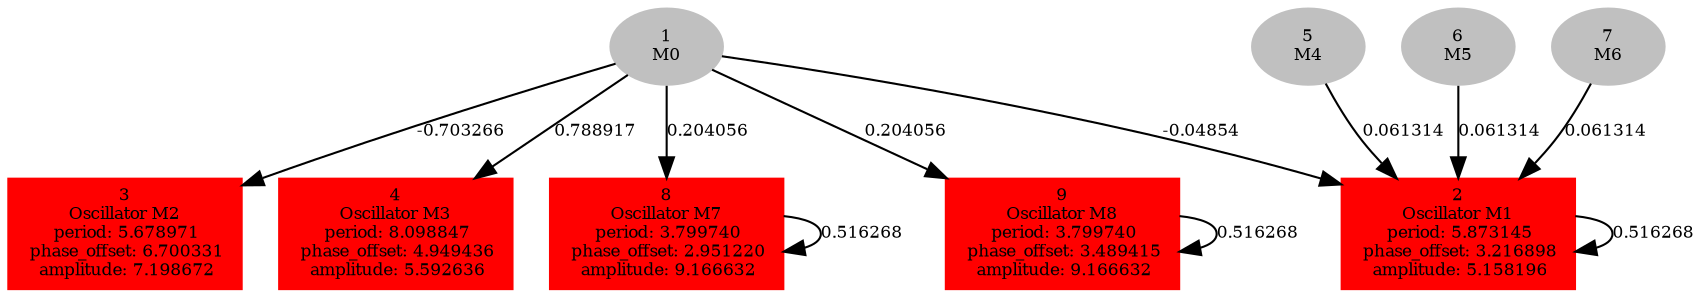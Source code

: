  digraph g{ forcelabels=true;
1[label=<1<BR/>M0>,color="grey",style=filled,fontsize=8];
2 [label=<2<BR />Oscillator M1<BR /> period: 5.873145<BR /> phase_offset: 3.216898<BR /> amplitude: 5.158196>, shape=box,color=red,style=filled,fontsize=8];3 [label=<3<BR />Oscillator M2<BR /> period: 5.678971<BR /> phase_offset: 6.700331<BR /> amplitude: 7.198672>, shape=box,color=red,style=filled,fontsize=8];4 [label=<4<BR />Oscillator M3<BR /> period: 8.098847<BR /> phase_offset: 4.949436<BR /> amplitude: 5.592636>, shape=box,color=red,style=filled,fontsize=8];5[label=<5<BR/>M4>,color="grey",style=filled,fontsize=8];
6[label=<6<BR/>M5>,color="grey",style=filled,fontsize=8];
7[label=<7<BR/>M6>,color="grey",style=filled,fontsize=8];
8 [label=<8<BR />Oscillator M7<BR /> period: 3.799740<BR /> phase_offset: 2.951220<BR /> amplitude: 9.166632>, shape=box,color=red,style=filled,fontsize=8];9 [label=<9<BR />Oscillator M8<BR /> period: 3.799740<BR /> phase_offset: 3.489415<BR /> amplitude: 9.166632>, shape=box,color=red,style=filled,fontsize=8];1 -> 2[label="-0.04854 ",fontsize="8"];
1 -> 3[label="-0.703266 ",fontsize="8"];
1 -> 4[label="0.788917 ",fontsize="8"];
1 -> 8[label="0.204056 ",fontsize="8"];
1 -> 9[label="0.204056 ",fontsize="8"];
2 -> 2[label="0.516268 ",fontsize="8"];
5 -> 2[label="0.061314 ",fontsize="8"];
6 -> 2[label="0.061314 ",fontsize="8"];
7 -> 2[label="0.061314 ",fontsize="8"];
8 -> 8[label="0.516268 ",fontsize="8"];
9 -> 9[label="0.516268 ",fontsize="8"];
 }
